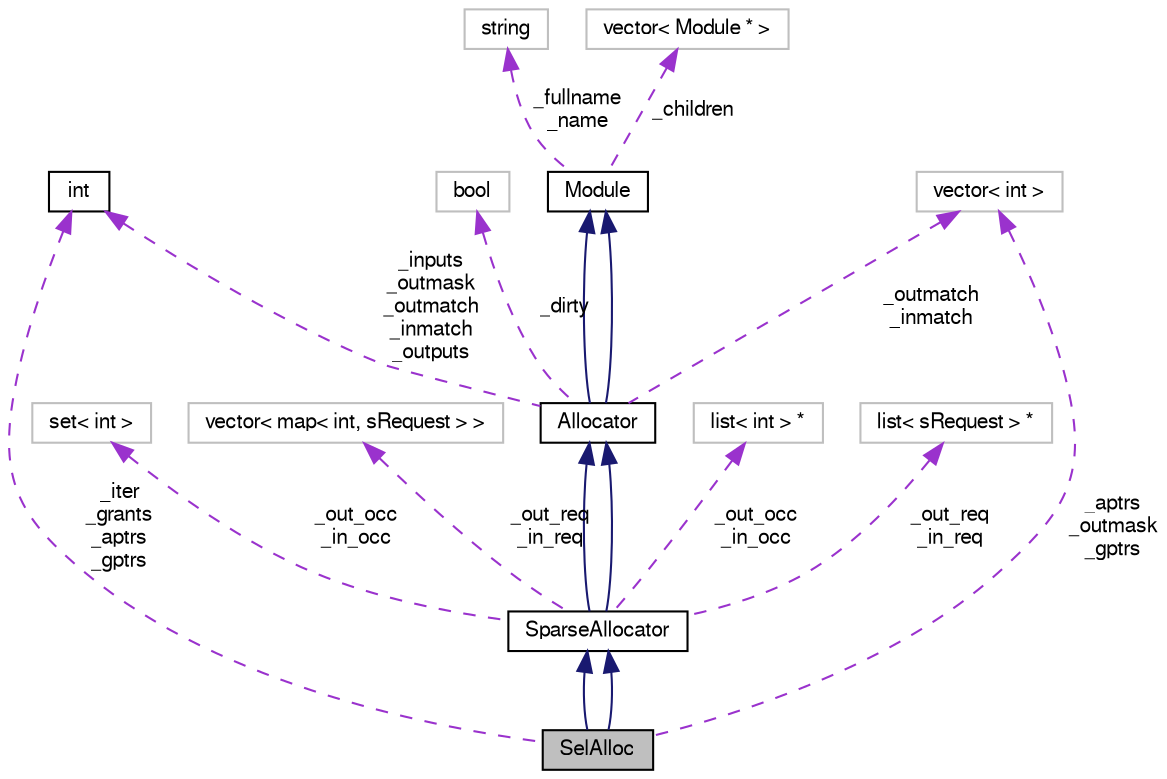 digraph G
{
  bgcolor="transparent";
  edge [fontname="FreeSans",fontsize="10",labelfontname="FreeSans",labelfontsize="10"];
  node [fontname="FreeSans",fontsize="10",shape=record];
  Node1 [label="SelAlloc",height=0.2,width=0.4,color="black", fillcolor="grey75", style="filled" fontcolor="black"];
  Node2 -> Node1 [dir=back,color="midnightblue",fontsize="10",style="solid",fontname="FreeSans"];
  Node2 [label="SparseAllocator",height=0.2,width=0.4,color="black",URL="$classSparseAllocator.html"];
  Node3 -> Node2 [dir=back,color="midnightblue",fontsize="10",style="solid",fontname="FreeSans"];
  Node3 [label="Allocator",height=0.2,width=0.4,color="black",URL="$classAllocator.html"];
  Node4 -> Node3 [dir=back,color="midnightblue",fontsize="10",style="solid",fontname="FreeSans"];
  Node4 [label="Module",height=0.2,width=0.4,color="black",URL="$classModule.html"];
  Node5 -> Node4 [dir=back,color="darkorchid3",fontsize="10",style="dashed",label="_fullname\n_name",fontname="FreeSans"];
  Node5 [label="string",height=0.2,width=0.4,color="grey75"];
  Node6 -> Node4 [dir=back,color="darkorchid3",fontsize="10",style="dashed",label="_children",fontname="FreeSans"];
  Node6 [label="vector\< Module * \>",height=0.2,width=0.4,color="grey75"];
  Node4 -> Node3 [dir=back,color="midnightblue",fontsize="10",style="solid",fontname="FreeSans"];
  Node7 -> Node3 [dir=back,color="darkorchid3",fontsize="10",style="dashed",label="_inputs\n_outmask\n_outmatch\n_inmatch\n_outputs",fontname="FreeSans"];
  Node7 [label="int",height=0.2,width=0.4,color="black",URL="$classint.html"];
  Node8 -> Node3 [dir=back,color="darkorchid3",fontsize="10",style="dashed",label="_dirty",fontname="FreeSans"];
  Node8 [label="bool",height=0.2,width=0.4,color="grey75"];
  Node9 -> Node3 [dir=back,color="darkorchid3",fontsize="10",style="dashed",label="_outmatch\n_inmatch",fontname="FreeSans"];
  Node9 [label="vector\< int \>",height=0.2,width=0.4,color="grey75"];
  Node3 -> Node2 [dir=back,color="midnightblue",fontsize="10",style="solid",fontname="FreeSans"];
  Node10 -> Node2 [dir=back,color="darkorchid3",fontsize="10",style="dashed",label="_out_occ\n_in_occ",fontname="FreeSans"];
  Node10 [label="list\< int \> *",height=0.2,width=0.4,color="grey75"];
  Node11 -> Node2 [dir=back,color="darkorchid3",fontsize="10",style="dashed",label="_out_req\n_in_req",fontname="FreeSans"];
  Node11 [label="list\< sRequest \> *",height=0.2,width=0.4,color="grey75"];
  Node12 -> Node2 [dir=back,color="darkorchid3",fontsize="10",style="dashed",label="_out_occ\n_in_occ",fontname="FreeSans"];
  Node12 [label="set\< int \>",height=0.2,width=0.4,color="grey75"];
  Node13 -> Node2 [dir=back,color="darkorchid3",fontsize="10",style="dashed",label="_out_req\n_in_req",fontname="FreeSans"];
  Node13 [label="vector\< map\< int, sRequest \> \>",height=0.2,width=0.4,color="grey75"];
  Node2 -> Node1 [dir=back,color="midnightblue",fontsize="10",style="solid",fontname="FreeSans"];
  Node7 -> Node1 [dir=back,color="darkorchid3",fontsize="10",style="dashed",label="_iter\n_grants\n_aptrs\n_gptrs",fontname="FreeSans"];
  Node9 -> Node1 [dir=back,color="darkorchid3",fontsize="10",style="dashed",label="_aptrs\n_outmask\n_gptrs",fontname="FreeSans"];
}
